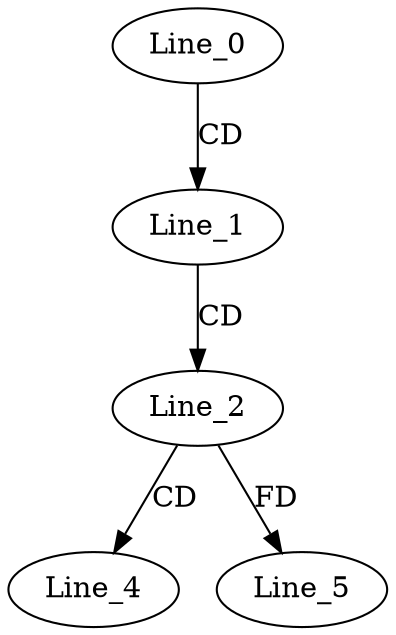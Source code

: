 digraph G {
  Line_0;
  Line_1;
  Line_2;
  Line_4;
  Line_5;
  Line_5;
  Line_5;
  Line_5;
  Line_5;
  Line_5;
  Line_0 -> Line_1 [ label="CD" ];
  Line_1 -> Line_2 [ label="CD" ];
  Line_2 -> Line_4 [ label="CD" ];
  Line_2 -> Line_5 [ label="FD" ];
}
